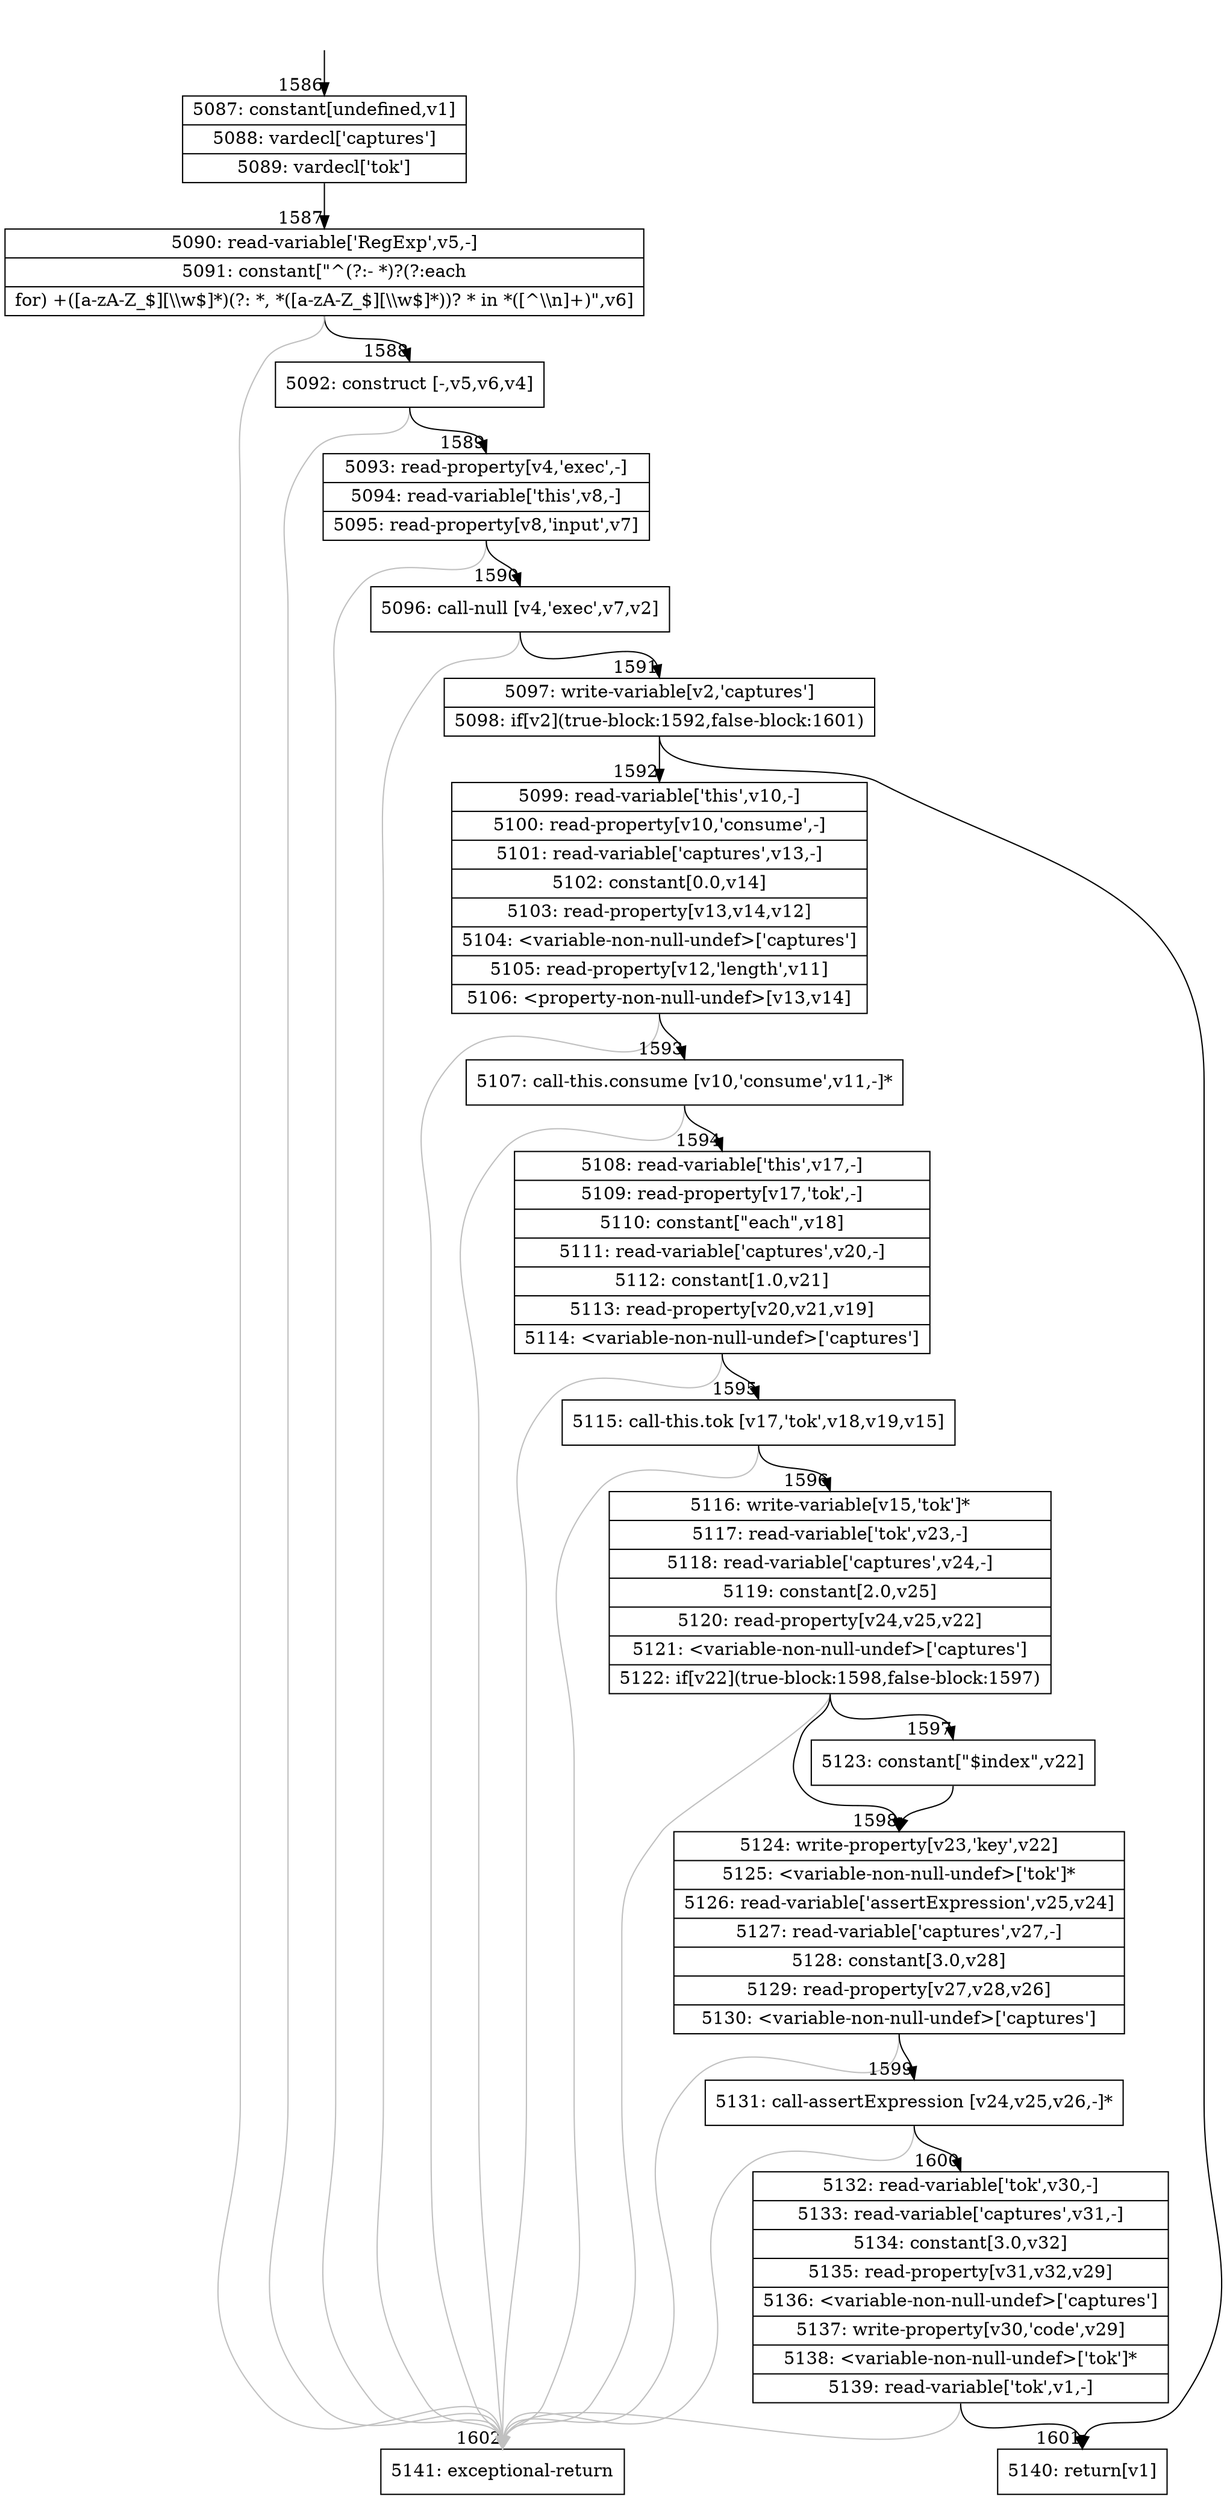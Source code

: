 digraph {
rankdir="TD"
BB_entry94[shape=none,label=""];
BB_entry94 -> BB1586 [tailport=s, headport=n, headlabel="    1586"]
BB1586 [shape=record label="{5087: constant[undefined,v1]|5088: vardecl['captures']|5089: vardecl['tok']}" ] 
BB1586 -> BB1587 [tailport=s, headport=n, headlabel="      1587"]
BB1587 [shape=record label="{5090: read-variable['RegExp',v5,-]|5091: constant[\"^(?:- *)?(?:each|for) +([a-zA-Z_$][\\\\w$]*)(?: *, *([a-zA-Z_$][\\\\w$]*))? * in *([^\\\\n]+)\",v6]}" ] 
BB1587 -> BB1588 [tailport=s, headport=n, headlabel="      1588"]
BB1587 -> BB1602 [tailport=s, headport=n, color=gray, headlabel="      1602"]
BB1588 [shape=record label="{5092: construct [-,v5,v6,v4]}" ] 
BB1588 -> BB1589 [tailport=s, headport=n, headlabel="      1589"]
BB1588 -> BB1602 [tailport=s, headport=n, color=gray]
BB1589 [shape=record label="{5093: read-property[v4,'exec',-]|5094: read-variable['this',v8,-]|5095: read-property[v8,'input',v7]}" ] 
BB1589 -> BB1590 [tailport=s, headport=n, headlabel="      1590"]
BB1589 -> BB1602 [tailport=s, headport=n, color=gray]
BB1590 [shape=record label="{5096: call-null [v4,'exec',v7,v2]}" ] 
BB1590 -> BB1591 [tailport=s, headport=n, headlabel="      1591"]
BB1590 -> BB1602 [tailport=s, headport=n, color=gray]
BB1591 [shape=record label="{5097: write-variable[v2,'captures']|5098: if[v2](true-block:1592,false-block:1601)}" ] 
BB1591 -> BB1592 [tailport=s, headport=n, headlabel="      1592"]
BB1591 -> BB1601 [tailport=s, headport=n, headlabel="      1601"]
BB1592 [shape=record label="{5099: read-variable['this',v10,-]|5100: read-property[v10,'consume',-]|5101: read-variable['captures',v13,-]|5102: constant[0.0,v14]|5103: read-property[v13,v14,v12]|5104: \<variable-non-null-undef\>['captures']|5105: read-property[v12,'length',v11]|5106: \<property-non-null-undef\>[v13,v14]}" ] 
BB1592 -> BB1593 [tailport=s, headport=n, headlabel="      1593"]
BB1592 -> BB1602 [tailport=s, headport=n, color=gray]
BB1593 [shape=record label="{5107: call-this.consume [v10,'consume',v11,-]*}" ] 
BB1593 -> BB1594 [tailport=s, headport=n, headlabel="      1594"]
BB1593 -> BB1602 [tailport=s, headport=n, color=gray]
BB1594 [shape=record label="{5108: read-variable['this',v17,-]|5109: read-property[v17,'tok',-]|5110: constant[\"each\",v18]|5111: read-variable['captures',v20,-]|5112: constant[1.0,v21]|5113: read-property[v20,v21,v19]|5114: \<variable-non-null-undef\>['captures']}" ] 
BB1594 -> BB1595 [tailport=s, headport=n, headlabel="      1595"]
BB1594 -> BB1602 [tailport=s, headport=n, color=gray]
BB1595 [shape=record label="{5115: call-this.tok [v17,'tok',v18,v19,v15]}" ] 
BB1595 -> BB1596 [tailport=s, headport=n, headlabel="      1596"]
BB1595 -> BB1602 [tailport=s, headport=n, color=gray]
BB1596 [shape=record label="{5116: write-variable[v15,'tok']*|5117: read-variable['tok',v23,-]|5118: read-variable['captures',v24,-]|5119: constant[2.0,v25]|5120: read-property[v24,v25,v22]|5121: \<variable-non-null-undef\>['captures']|5122: if[v22](true-block:1598,false-block:1597)}" ] 
BB1596 -> BB1598 [tailport=s, headport=n, headlabel="      1598"]
BB1596 -> BB1597 [tailport=s, headport=n, headlabel="      1597"]
BB1596 -> BB1602 [tailport=s, headport=n, color=gray]
BB1597 [shape=record label="{5123: constant[\"$index\",v22]}" ] 
BB1597 -> BB1598 [tailport=s, headport=n]
BB1598 [shape=record label="{5124: write-property[v23,'key',v22]|5125: \<variable-non-null-undef\>['tok']*|5126: read-variable['assertExpression',v25,v24]|5127: read-variable['captures',v27,-]|5128: constant[3.0,v28]|5129: read-property[v27,v28,v26]|5130: \<variable-non-null-undef\>['captures']}" ] 
BB1598 -> BB1599 [tailport=s, headport=n, headlabel="      1599"]
BB1598 -> BB1602 [tailport=s, headport=n, color=gray]
BB1599 [shape=record label="{5131: call-assertExpression [v24,v25,v26,-]*}" ] 
BB1599 -> BB1600 [tailport=s, headport=n, headlabel="      1600"]
BB1599 -> BB1602 [tailport=s, headport=n, color=gray]
BB1600 [shape=record label="{5132: read-variable['tok',v30,-]|5133: read-variable['captures',v31,-]|5134: constant[3.0,v32]|5135: read-property[v31,v32,v29]|5136: \<variable-non-null-undef\>['captures']|5137: write-property[v30,'code',v29]|5138: \<variable-non-null-undef\>['tok']*|5139: read-variable['tok',v1,-]}" ] 
BB1600 -> BB1601 [tailport=s, headport=n]
BB1600 -> BB1602 [tailport=s, headport=n, color=gray]
BB1601 [shape=record label="{5140: return[v1]}" ] 
BB1602 [shape=record label="{5141: exceptional-return}" ] 
//#$~ 1755
}
